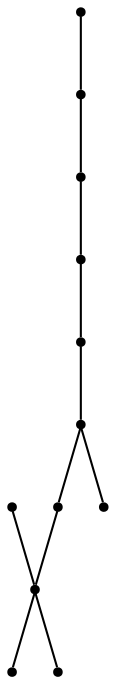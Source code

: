 graph {
  node [shape=point,comment="{\"directed\":false,\"doi\":\"10.1007/978-3-319-27261-0_8\",\"figure\":\"3 (2)\"}"]

  v0 [pos="1390.6674081090061,440.3037010166356"]
  v1 [pos="1359.0331877189824,187.22083463020658"]
  v2 [pos="1264.126329713343,440.3037010166356"]
  v3 [pos="1517.2093767425172,440.3037010166356"]
  v4 [pos="1169.218549675647,187.22083463020658"]
  v5 [pos="1137.5842974914144,440.3037010166356"]
  v6 [pos="1011.0402463372237,440.3037010166356"]
  v7 [pos="979.405008532517,187.22083463020658"]
  v8 [pos="884.4992315299783,440.3037010166356"]
  v9 [pos="789.5924371127566,187.22083463020658"]
  v10 [pos="757.9582803111505,440.3037010166356"]
  v11 [pos="631.4151352919122,440.3037010166356"]

  v0 -- v1 [id="-1",pos="1390.6674081090061,440.3037010166356 1359.0331877189824,187.22083463020658 1359.0331877189824,187.22083463020658 1359.0331877189824,187.22083463020658"]
  v11 -- v9 [id="-2",pos="631.4151352919122,440.3037010166356 789.5924371127566,187.22083463020658 789.5924371127566,187.22083463020658 789.5924371127566,187.22083463020658"]
  v1 -- v2 [id="-3",pos="1359.0331877189824,187.22083463020658 1264.126329713343,440.3037010166356 1264.126329713343,440.3037010166356 1264.126329713343,440.3037010166356"]
  v1 -- v3 [id="-4",pos="1359.0331877189824,187.22083463020658 1517.2093767425172,440.3037010166356 1517.2093767425172,440.3037010166356 1517.2093767425172,440.3037010166356"]
  v4 -- v5 [id="-5",pos="1169.218549675647,187.22083463020658 1137.5842974914144,440.3037010166356 1137.5842974914144,440.3037010166356 1137.5842974914144,440.3037010166356"]
  v4 -- v6 [id="-6",pos="1169.218549675647,187.22083463020658 1011.0402463372237,440.3037010166356 1011.0402463372237,440.3037010166356 1011.0402463372237,440.3037010166356"]
  v5 -- v1 [id="-7",pos="1137.5842974914144,440.3037010166356 1359.0331877189824,187.22083463020658 1359.0331877189824,187.22083463020658 1359.0331877189824,187.22083463020658"]
  v7 -- v8 [id="-8",pos="979.405008532517,187.22083463020658 884.4992315299783,440.3037010166356 884.4992315299783,440.3037010166356 884.4992315299783,440.3037010166356"]
  v8 -- v4 [id="-9",pos="884.4992315299783,440.3037010166356 1169.218549675647,187.22083463020658 1169.218549675647,187.22083463020658 1169.218549675647,187.22083463020658"]
  v9 -- v10 [id="-10",pos="789.5924371127566,187.22083463020658 757.9582803111505,440.3037010166356 757.9582803111505,440.3037010166356 757.9582803111505,440.3037010166356"]
  v10 -- v7 [id="-11",pos="757.9582803111505,440.3037010166356 979.405008532517,187.22083463020658 979.405008532517,187.22083463020658 979.405008532517,187.22083463020658"]
}